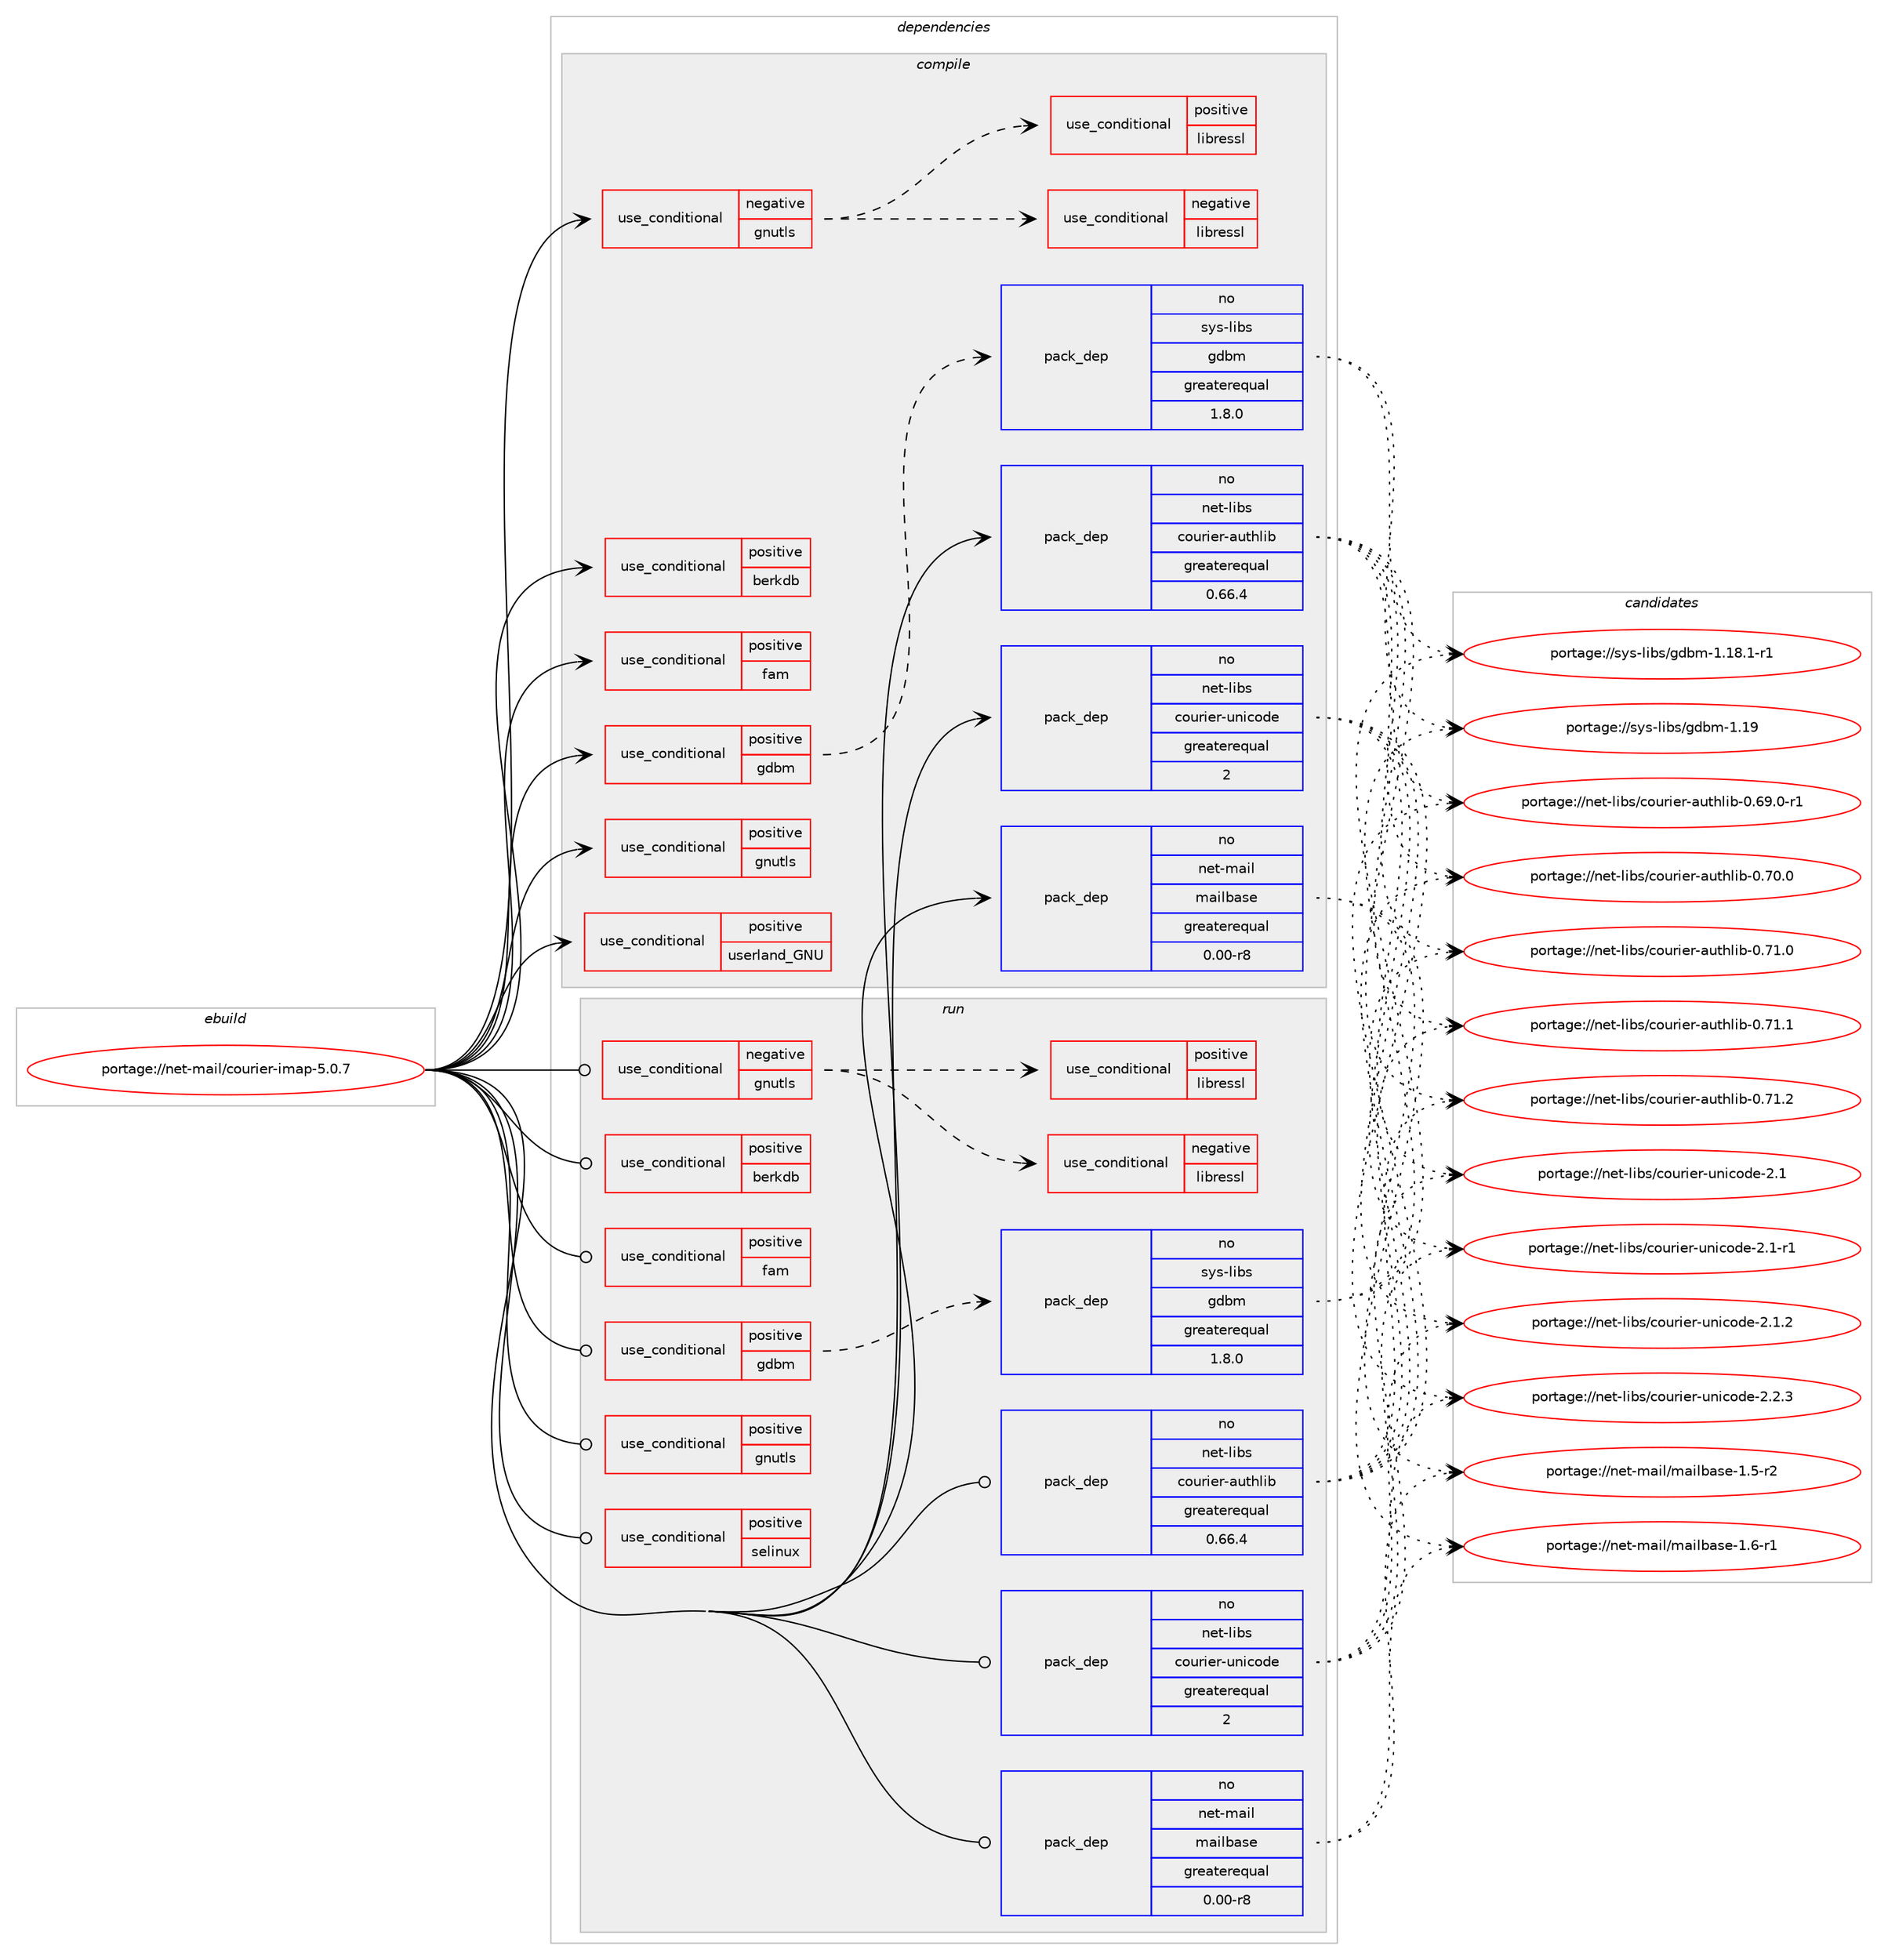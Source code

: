 digraph prolog {

# *************
# Graph options
# *************

newrank=true;
concentrate=true;
compound=true;
graph [rankdir=LR,fontname=Helvetica,fontsize=10,ranksep=1.5];#, ranksep=2.5, nodesep=0.2];
edge  [arrowhead=vee];
node  [fontname=Helvetica,fontsize=10];

# **********
# The ebuild
# **********

subgraph cluster_leftcol {
color=gray;
rank=same;
label=<<i>ebuild</i>>;
id [label="portage://net-mail/courier-imap-5.0.7", color=red, width=4, href="../net-mail/courier-imap-5.0.7.svg"];
}

# ****************
# The dependencies
# ****************

subgraph cluster_midcol {
color=gray;
label=<<i>dependencies</i>>;
subgraph cluster_compile {
fillcolor="#eeeeee";
style=filled;
label=<<i>compile</i>>;
subgraph cond280 {
dependency502 [label=<<TABLE BORDER="0" CELLBORDER="1" CELLSPACING="0" CELLPADDING="4"><TR><TD ROWSPAN="3" CELLPADDING="10">use_conditional</TD></TR><TR><TD>negative</TD></TR><TR><TD>gnutls</TD></TR></TABLE>>, shape=none, color=red];
subgraph cond281 {
dependency503 [label=<<TABLE BORDER="0" CELLBORDER="1" CELLSPACING="0" CELLPADDING="4"><TR><TD ROWSPAN="3" CELLPADDING="10">use_conditional</TD></TR><TR><TD>negative</TD></TR><TR><TD>libressl</TD></TR></TABLE>>, shape=none, color=red];
# *** BEGIN UNKNOWN DEPENDENCY TYPE (TODO) ***
# dependency503 -> package_dependency(portage://net-mail/courier-imap-5.0.7,install,no,dev-libs,openssl,none,[,,],[slot(0),equal],[])
# *** END UNKNOWN DEPENDENCY TYPE (TODO) ***

}
dependency502:e -> dependency503:w [weight=20,style="dashed",arrowhead="vee"];
subgraph cond282 {
dependency504 [label=<<TABLE BORDER="0" CELLBORDER="1" CELLSPACING="0" CELLPADDING="4"><TR><TD ROWSPAN="3" CELLPADDING="10">use_conditional</TD></TR><TR><TD>positive</TD></TR><TR><TD>libressl</TD></TR></TABLE>>, shape=none, color=red];
# *** BEGIN UNKNOWN DEPENDENCY TYPE (TODO) ***
# dependency504 -> package_dependency(portage://net-mail/courier-imap-5.0.7,install,no,dev-libs,libressl,none,[,,],[slot(0),equal],[])
# *** END UNKNOWN DEPENDENCY TYPE (TODO) ***

}
dependency502:e -> dependency504:w [weight=20,style="dashed",arrowhead="vee"];
}
id:e -> dependency502:w [weight=20,style="solid",arrowhead="vee"];
subgraph cond283 {
dependency505 [label=<<TABLE BORDER="0" CELLBORDER="1" CELLSPACING="0" CELLPADDING="4"><TR><TD ROWSPAN="3" CELLPADDING="10">use_conditional</TD></TR><TR><TD>positive</TD></TR><TR><TD>berkdb</TD></TR></TABLE>>, shape=none, color=red];
# *** BEGIN UNKNOWN DEPENDENCY TYPE (TODO) ***
# dependency505 -> package_dependency(portage://net-mail/courier-imap-5.0.7,install,no,sys-libs,db,none,[,,],any_same_slot,[])
# *** END UNKNOWN DEPENDENCY TYPE (TODO) ***

}
id:e -> dependency505:w [weight=20,style="solid",arrowhead="vee"];
subgraph cond284 {
dependency506 [label=<<TABLE BORDER="0" CELLBORDER="1" CELLSPACING="0" CELLPADDING="4"><TR><TD ROWSPAN="3" CELLPADDING="10">use_conditional</TD></TR><TR><TD>positive</TD></TR><TR><TD>fam</TD></TR></TABLE>>, shape=none, color=red];
# *** BEGIN UNKNOWN DEPENDENCY TYPE (TODO) ***
# dependency506 -> package_dependency(portage://net-mail/courier-imap-5.0.7,install,no,virtual,fam,none,[,,],[],[])
# *** END UNKNOWN DEPENDENCY TYPE (TODO) ***

}
id:e -> dependency506:w [weight=20,style="solid",arrowhead="vee"];
subgraph cond285 {
dependency507 [label=<<TABLE BORDER="0" CELLBORDER="1" CELLSPACING="0" CELLPADDING="4"><TR><TD ROWSPAN="3" CELLPADDING="10">use_conditional</TD></TR><TR><TD>positive</TD></TR><TR><TD>gdbm</TD></TR></TABLE>>, shape=none, color=red];
subgraph pack216 {
dependency508 [label=<<TABLE BORDER="0" CELLBORDER="1" CELLSPACING="0" CELLPADDING="4" WIDTH="220"><TR><TD ROWSPAN="6" CELLPADDING="30">pack_dep</TD></TR><TR><TD WIDTH="110">no</TD></TR><TR><TD>sys-libs</TD></TR><TR><TD>gdbm</TD></TR><TR><TD>greaterequal</TD></TR><TR><TD>1.8.0</TD></TR></TABLE>>, shape=none, color=blue];
}
dependency507:e -> dependency508:w [weight=20,style="dashed",arrowhead="vee"];
}
id:e -> dependency507:w [weight=20,style="solid",arrowhead="vee"];
subgraph cond286 {
dependency509 [label=<<TABLE BORDER="0" CELLBORDER="1" CELLSPACING="0" CELLPADDING="4"><TR><TD ROWSPAN="3" CELLPADDING="10">use_conditional</TD></TR><TR><TD>positive</TD></TR><TR><TD>gnutls</TD></TR></TABLE>>, shape=none, color=red];
# *** BEGIN UNKNOWN DEPENDENCY TYPE (TODO) ***
# dependency509 -> package_dependency(portage://net-mail/courier-imap-5.0.7,install,no,net-libs,gnutls,none,[,,],[],[use(enable(tools),none)])
# *** END UNKNOWN DEPENDENCY TYPE (TODO) ***

}
id:e -> dependency509:w [weight=20,style="solid",arrowhead="vee"];
subgraph cond287 {
dependency510 [label=<<TABLE BORDER="0" CELLBORDER="1" CELLSPACING="0" CELLPADDING="4"><TR><TD ROWSPAN="3" CELLPADDING="10">use_conditional</TD></TR><TR><TD>positive</TD></TR><TR><TD>userland_GNU</TD></TR></TABLE>>, shape=none, color=red];
# *** BEGIN UNKNOWN DEPENDENCY TYPE (TODO) ***
# dependency510 -> package_dependency(portage://net-mail/courier-imap-5.0.7,install,no,sys-process,procps,none,[,,],[],[])
# *** END UNKNOWN DEPENDENCY TYPE (TODO) ***

}
id:e -> dependency510:w [weight=20,style="solid",arrowhead="vee"];
# *** BEGIN UNKNOWN DEPENDENCY TYPE (TODO) ***
# id -> package_dependency(portage://net-mail/courier-imap-5.0.7,install,no,dev-lang,perl,none,[,,],[],[])
# *** END UNKNOWN DEPENDENCY TYPE (TODO) ***

# *** BEGIN UNKNOWN DEPENDENCY TYPE (TODO) ***
# id -> package_dependency(portage://net-mail/courier-imap-5.0.7,install,no,net-dns,libidn,none,[,,],any_same_slot,[])
# *** END UNKNOWN DEPENDENCY TYPE (TODO) ***

subgraph pack217 {
dependency511 [label=<<TABLE BORDER="0" CELLBORDER="1" CELLSPACING="0" CELLPADDING="4" WIDTH="220"><TR><TD ROWSPAN="6" CELLPADDING="30">pack_dep</TD></TR><TR><TD WIDTH="110">no</TD></TR><TR><TD>net-libs</TD></TR><TR><TD>courier-authlib</TD></TR><TR><TD>greaterequal</TD></TR><TR><TD>0.66.4</TD></TR></TABLE>>, shape=none, color=blue];
}
id:e -> dependency511:w [weight=20,style="solid",arrowhead="vee"];
subgraph pack218 {
dependency512 [label=<<TABLE BORDER="0" CELLBORDER="1" CELLSPACING="0" CELLPADDING="4" WIDTH="220"><TR><TD ROWSPAN="6" CELLPADDING="30">pack_dep</TD></TR><TR><TD WIDTH="110">no</TD></TR><TR><TD>net-libs</TD></TR><TR><TD>courier-unicode</TD></TR><TR><TD>greaterequal</TD></TR><TR><TD>2</TD></TR></TABLE>>, shape=none, color=blue];
}
id:e -> dependency512:w [weight=20,style="solid",arrowhead="vee"];
subgraph pack219 {
dependency513 [label=<<TABLE BORDER="0" CELLBORDER="1" CELLSPACING="0" CELLPADDING="4" WIDTH="220"><TR><TD ROWSPAN="6" CELLPADDING="30">pack_dep</TD></TR><TR><TD WIDTH="110">no</TD></TR><TR><TD>net-mail</TD></TR><TR><TD>mailbase</TD></TR><TR><TD>greaterequal</TD></TR><TR><TD>0.00-r8</TD></TR></TABLE>>, shape=none, color=blue];
}
id:e -> dependency513:w [weight=20,style="solid",arrowhead="vee"];
# *** BEGIN UNKNOWN DEPENDENCY TYPE (TODO) ***
# id -> package_dependency(portage://net-mail/courier-imap-5.0.7,install,weak,mail-mta,courier,none,[,,],[],[])
# *** END UNKNOWN DEPENDENCY TYPE (TODO) ***

}
subgraph cluster_compileandrun {
fillcolor="#eeeeee";
style=filled;
label=<<i>compile and run</i>>;
}
subgraph cluster_run {
fillcolor="#eeeeee";
style=filled;
label=<<i>run</i>>;
subgraph cond288 {
dependency514 [label=<<TABLE BORDER="0" CELLBORDER="1" CELLSPACING="0" CELLPADDING="4"><TR><TD ROWSPAN="3" CELLPADDING="10">use_conditional</TD></TR><TR><TD>negative</TD></TR><TR><TD>gnutls</TD></TR></TABLE>>, shape=none, color=red];
subgraph cond289 {
dependency515 [label=<<TABLE BORDER="0" CELLBORDER="1" CELLSPACING="0" CELLPADDING="4"><TR><TD ROWSPAN="3" CELLPADDING="10">use_conditional</TD></TR><TR><TD>negative</TD></TR><TR><TD>libressl</TD></TR></TABLE>>, shape=none, color=red];
# *** BEGIN UNKNOWN DEPENDENCY TYPE (TODO) ***
# dependency515 -> package_dependency(portage://net-mail/courier-imap-5.0.7,run,no,dev-libs,openssl,none,[,,],[slot(0),equal],[])
# *** END UNKNOWN DEPENDENCY TYPE (TODO) ***

}
dependency514:e -> dependency515:w [weight=20,style="dashed",arrowhead="vee"];
subgraph cond290 {
dependency516 [label=<<TABLE BORDER="0" CELLBORDER="1" CELLSPACING="0" CELLPADDING="4"><TR><TD ROWSPAN="3" CELLPADDING="10">use_conditional</TD></TR><TR><TD>positive</TD></TR><TR><TD>libressl</TD></TR></TABLE>>, shape=none, color=red];
# *** BEGIN UNKNOWN DEPENDENCY TYPE (TODO) ***
# dependency516 -> package_dependency(portage://net-mail/courier-imap-5.0.7,run,no,dev-libs,libressl,none,[,,],[slot(0),equal],[])
# *** END UNKNOWN DEPENDENCY TYPE (TODO) ***

}
dependency514:e -> dependency516:w [weight=20,style="dashed",arrowhead="vee"];
}
id:e -> dependency514:w [weight=20,style="solid",arrowhead="odot"];
subgraph cond291 {
dependency517 [label=<<TABLE BORDER="0" CELLBORDER="1" CELLSPACING="0" CELLPADDING="4"><TR><TD ROWSPAN="3" CELLPADDING="10">use_conditional</TD></TR><TR><TD>positive</TD></TR><TR><TD>berkdb</TD></TR></TABLE>>, shape=none, color=red];
# *** BEGIN UNKNOWN DEPENDENCY TYPE (TODO) ***
# dependency517 -> package_dependency(portage://net-mail/courier-imap-5.0.7,run,no,sys-libs,db,none,[,,],any_same_slot,[])
# *** END UNKNOWN DEPENDENCY TYPE (TODO) ***

}
id:e -> dependency517:w [weight=20,style="solid",arrowhead="odot"];
subgraph cond292 {
dependency518 [label=<<TABLE BORDER="0" CELLBORDER="1" CELLSPACING="0" CELLPADDING="4"><TR><TD ROWSPAN="3" CELLPADDING="10">use_conditional</TD></TR><TR><TD>positive</TD></TR><TR><TD>fam</TD></TR></TABLE>>, shape=none, color=red];
# *** BEGIN UNKNOWN DEPENDENCY TYPE (TODO) ***
# dependency518 -> package_dependency(portage://net-mail/courier-imap-5.0.7,run,no,virtual,fam,none,[,,],[],[])
# *** END UNKNOWN DEPENDENCY TYPE (TODO) ***

}
id:e -> dependency518:w [weight=20,style="solid",arrowhead="odot"];
subgraph cond293 {
dependency519 [label=<<TABLE BORDER="0" CELLBORDER="1" CELLSPACING="0" CELLPADDING="4"><TR><TD ROWSPAN="3" CELLPADDING="10">use_conditional</TD></TR><TR><TD>positive</TD></TR><TR><TD>gdbm</TD></TR></TABLE>>, shape=none, color=red];
subgraph pack220 {
dependency520 [label=<<TABLE BORDER="0" CELLBORDER="1" CELLSPACING="0" CELLPADDING="4" WIDTH="220"><TR><TD ROWSPAN="6" CELLPADDING="30">pack_dep</TD></TR><TR><TD WIDTH="110">no</TD></TR><TR><TD>sys-libs</TD></TR><TR><TD>gdbm</TD></TR><TR><TD>greaterequal</TD></TR><TR><TD>1.8.0</TD></TR></TABLE>>, shape=none, color=blue];
}
dependency519:e -> dependency520:w [weight=20,style="dashed",arrowhead="vee"];
}
id:e -> dependency519:w [weight=20,style="solid",arrowhead="odot"];
subgraph cond294 {
dependency521 [label=<<TABLE BORDER="0" CELLBORDER="1" CELLSPACING="0" CELLPADDING="4"><TR><TD ROWSPAN="3" CELLPADDING="10">use_conditional</TD></TR><TR><TD>positive</TD></TR><TR><TD>gnutls</TD></TR></TABLE>>, shape=none, color=red];
# *** BEGIN UNKNOWN DEPENDENCY TYPE (TODO) ***
# dependency521 -> package_dependency(portage://net-mail/courier-imap-5.0.7,run,no,net-libs,gnutls,none,[,,],[],[use(enable(tools),none)])
# *** END UNKNOWN DEPENDENCY TYPE (TODO) ***

}
id:e -> dependency521:w [weight=20,style="solid",arrowhead="odot"];
subgraph cond295 {
dependency522 [label=<<TABLE BORDER="0" CELLBORDER="1" CELLSPACING="0" CELLPADDING="4"><TR><TD ROWSPAN="3" CELLPADDING="10">use_conditional</TD></TR><TR><TD>positive</TD></TR><TR><TD>selinux</TD></TR></TABLE>>, shape=none, color=red];
# *** BEGIN UNKNOWN DEPENDENCY TYPE (TODO) ***
# dependency522 -> package_dependency(portage://net-mail/courier-imap-5.0.7,run,no,sec-policy,selinux-courier,none,[,,],[],[])
# *** END UNKNOWN DEPENDENCY TYPE (TODO) ***

}
id:e -> dependency522:w [weight=20,style="solid",arrowhead="odot"];
# *** BEGIN UNKNOWN DEPENDENCY TYPE (TODO) ***
# id -> package_dependency(portage://net-mail/courier-imap-5.0.7,run,no,net-dns,libidn,none,[,,],any_same_slot,[])
# *** END UNKNOWN DEPENDENCY TYPE (TODO) ***

subgraph pack221 {
dependency523 [label=<<TABLE BORDER="0" CELLBORDER="1" CELLSPACING="0" CELLPADDING="4" WIDTH="220"><TR><TD ROWSPAN="6" CELLPADDING="30">pack_dep</TD></TR><TR><TD WIDTH="110">no</TD></TR><TR><TD>net-libs</TD></TR><TR><TD>courier-authlib</TD></TR><TR><TD>greaterequal</TD></TR><TR><TD>0.66.4</TD></TR></TABLE>>, shape=none, color=blue];
}
id:e -> dependency523:w [weight=20,style="solid",arrowhead="odot"];
subgraph pack222 {
dependency524 [label=<<TABLE BORDER="0" CELLBORDER="1" CELLSPACING="0" CELLPADDING="4" WIDTH="220"><TR><TD ROWSPAN="6" CELLPADDING="30">pack_dep</TD></TR><TR><TD WIDTH="110">no</TD></TR><TR><TD>net-libs</TD></TR><TR><TD>courier-unicode</TD></TR><TR><TD>greaterequal</TD></TR><TR><TD>2</TD></TR></TABLE>>, shape=none, color=blue];
}
id:e -> dependency524:w [weight=20,style="solid",arrowhead="odot"];
subgraph pack223 {
dependency525 [label=<<TABLE BORDER="0" CELLBORDER="1" CELLSPACING="0" CELLPADDING="4" WIDTH="220"><TR><TD ROWSPAN="6" CELLPADDING="30">pack_dep</TD></TR><TR><TD WIDTH="110">no</TD></TR><TR><TD>net-mail</TD></TR><TR><TD>mailbase</TD></TR><TR><TD>greaterequal</TD></TR><TR><TD>0.00-r8</TD></TR></TABLE>>, shape=none, color=blue];
}
id:e -> dependency525:w [weight=20,style="solid",arrowhead="odot"];
# *** BEGIN UNKNOWN DEPENDENCY TYPE (TODO) ***
# id -> package_dependency(portage://net-mail/courier-imap-5.0.7,run,weak,mail-mta,courier,none,[,,],[],[])
# *** END UNKNOWN DEPENDENCY TYPE (TODO) ***

# *** BEGIN UNKNOWN DEPENDENCY TYPE (TODO) ***
# id -> package_dependency(portage://net-mail/courier-imap-5.0.7,run,weak,net-mail,bincimap,none,[,,],[],[])
# *** END UNKNOWN DEPENDENCY TYPE (TODO) ***

# *** BEGIN UNKNOWN DEPENDENCY TYPE (TODO) ***
# id -> package_dependency(portage://net-mail/courier-imap-5.0.7,run,weak,net-mail,cyrus-imapd,none,[,,],[],[])
# *** END UNKNOWN DEPENDENCY TYPE (TODO) ***

# *** BEGIN UNKNOWN DEPENDENCY TYPE (TODO) ***
# id -> package_dependency(portage://net-mail/courier-imap-5.0.7,run,weak,net-mail,uw-imap,none,[,,],[],[])
# *** END UNKNOWN DEPENDENCY TYPE (TODO) ***

}
}

# **************
# The candidates
# **************

subgraph cluster_choices {
rank=same;
color=gray;
label=<<i>candidates</i>>;

subgraph choice216 {
color=black;
nodesep=1;
choice11512111545108105981154710310098109454946495646494511449 [label="portage://sys-libs/gdbm-1.18.1-r1", color=red, width=4,href="../sys-libs/gdbm-1.18.1-r1.svg"];
choice115121115451081059811547103100981094549464957 [label="portage://sys-libs/gdbm-1.19", color=red, width=4,href="../sys-libs/gdbm-1.19.svg"];
dependency508:e -> choice11512111545108105981154710310098109454946495646494511449:w [style=dotted,weight="100"];
dependency508:e -> choice115121115451081059811547103100981094549464957:w [style=dotted,weight="100"];
}
subgraph choice217 {
color=black;
nodesep=1;
choice11010111645108105981154799111117114105101114459711711610410810598454846545746484511449 [label="portage://net-libs/courier-authlib-0.69.0-r1", color=red, width=4,href="../net-libs/courier-authlib-0.69.0-r1.svg"];
choice1101011164510810598115479911111711410510111445971171161041081059845484655484648 [label="portage://net-libs/courier-authlib-0.70.0", color=red, width=4,href="../net-libs/courier-authlib-0.70.0.svg"];
choice1101011164510810598115479911111711410510111445971171161041081059845484655494648 [label="portage://net-libs/courier-authlib-0.71.0", color=red, width=4,href="../net-libs/courier-authlib-0.71.0.svg"];
choice1101011164510810598115479911111711410510111445971171161041081059845484655494649 [label="portage://net-libs/courier-authlib-0.71.1", color=red, width=4,href="../net-libs/courier-authlib-0.71.1.svg"];
choice1101011164510810598115479911111711410510111445971171161041081059845484655494650 [label="portage://net-libs/courier-authlib-0.71.2", color=red, width=4,href="../net-libs/courier-authlib-0.71.2.svg"];
dependency511:e -> choice11010111645108105981154799111117114105101114459711711610410810598454846545746484511449:w [style=dotted,weight="100"];
dependency511:e -> choice1101011164510810598115479911111711410510111445971171161041081059845484655484648:w [style=dotted,weight="100"];
dependency511:e -> choice1101011164510810598115479911111711410510111445971171161041081059845484655494648:w [style=dotted,weight="100"];
dependency511:e -> choice1101011164510810598115479911111711410510111445971171161041081059845484655494649:w [style=dotted,weight="100"];
dependency511:e -> choice1101011164510810598115479911111711410510111445971171161041081059845484655494650:w [style=dotted,weight="100"];
}
subgraph choice218 {
color=black;
nodesep=1;
choice11010111645108105981154799111117114105101114451171101059911110010145504649 [label="portage://net-libs/courier-unicode-2.1", color=red, width=4,href="../net-libs/courier-unicode-2.1.svg"];
choice110101116451081059811547991111171141051011144511711010599111100101455046494511449 [label="portage://net-libs/courier-unicode-2.1-r1", color=red, width=4,href="../net-libs/courier-unicode-2.1-r1.svg"];
choice110101116451081059811547991111171141051011144511711010599111100101455046494650 [label="portage://net-libs/courier-unicode-2.1.2", color=red, width=4,href="../net-libs/courier-unicode-2.1.2.svg"];
choice110101116451081059811547991111171141051011144511711010599111100101455046504651 [label="portage://net-libs/courier-unicode-2.2.3", color=red, width=4,href="../net-libs/courier-unicode-2.2.3.svg"];
dependency512:e -> choice11010111645108105981154799111117114105101114451171101059911110010145504649:w [style=dotted,weight="100"];
dependency512:e -> choice110101116451081059811547991111171141051011144511711010599111100101455046494511449:w [style=dotted,weight="100"];
dependency512:e -> choice110101116451081059811547991111171141051011144511711010599111100101455046494650:w [style=dotted,weight="100"];
dependency512:e -> choice110101116451081059811547991111171141051011144511711010599111100101455046504651:w [style=dotted,weight="100"];
}
subgraph choice219 {
color=black;
nodesep=1;
choice110101116451099710510847109971051089897115101454946534511450 [label="portage://net-mail/mailbase-1.5-r2", color=red, width=4,href="../net-mail/mailbase-1.5-r2.svg"];
choice110101116451099710510847109971051089897115101454946544511449 [label="portage://net-mail/mailbase-1.6-r1", color=red, width=4,href="../net-mail/mailbase-1.6-r1.svg"];
dependency513:e -> choice110101116451099710510847109971051089897115101454946534511450:w [style=dotted,weight="100"];
dependency513:e -> choice110101116451099710510847109971051089897115101454946544511449:w [style=dotted,weight="100"];
}
subgraph choice220 {
color=black;
nodesep=1;
choice11512111545108105981154710310098109454946495646494511449 [label="portage://sys-libs/gdbm-1.18.1-r1", color=red, width=4,href="../sys-libs/gdbm-1.18.1-r1.svg"];
choice115121115451081059811547103100981094549464957 [label="portage://sys-libs/gdbm-1.19", color=red, width=4,href="../sys-libs/gdbm-1.19.svg"];
dependency520:e -> choice11512111545108105981154710310098109454946495646494511449:w [style=dotted,weight="100"];
dependency520:e -> choice115121115451081059811547103100981094549464957:w [style=dotted,weight="100"];
}
subgraph choice221 {
color=black;
nodesep=1;
choice11010111645108105981154799111117114105101114459711711610410810598454846545746484511449 [label="portage://net-libs/courier-authlib-0.69.0-r1", color=red, width=4,href="../net-libs/courier-authlib-0.69.0-r1.svg"];
choice1101011164510810598115479911111711410510111445971171161041081059845484655484648 [label="portage://net-libs/courier-authlib-0.70.0", color=red, width=4,href="../net-libs/courier-authlib-0.70.0.svg"];
choice1101011164510810598115479911111711410510111445971171161041081059845484655494648 [label="portage://net-libs/courier-authlib-0.71.0", color=red, width=4,href="../net-libs/courier-authlib-0.71.0.svg"];
choice1101011164510810598115479911111711410510111445971171161041081059845484655494649 [label="portage://net-libs/courier-authlib-0.71.1", color=red, width=4,href="../net-libs/courier-authlib-0.71.1.svg"];
choice1101011164510810598115479911111711410510111445971171161041081059845484655494650 [label="portage://net-libs/courier-authlib-0.71.2", color=red, width=4,href="../net-libs/courier-authlib-0.71.2.svg"];
dependency523:e -> choice11010111645108105981154799111117114105101114459711711610410810598454846545746484511449:w [style=dotted,weight="100"];
dependency523:e -> choice1101011164510810598115479911111711410510111445971171161041081059845484655484648:w [style=dotted,weight="100"];
dependency523:e -> choice1101011164510810598115479911111711410510111445971171161041081059845484655494648:w [style=dotted,weight="100"];
dependency523:e -> choice1101011164510810598115479911111711410510111445971171161041081059845484655494649:w [style=dotted,weight="100"];
dependency523:e -> choice1101011164510810598115479911111711410510111445971171161041081059845484655494650:w [style=dotted,weight="100"];
}
subgraph choice222 {
color=black;
nodesep=1;
choice11010111645108105981154799111117114105101114451171101059911110010145504649 [label="portage://net-libs/courier-unicode-2.1", color=red, width=4,href="../net-libs/courier-unicode-2.1.svg"];
choice110101116451081059811547991111171141051011144511711010599111100101455046494511449 [label="portage://net-libs/courier-unicode-2.1-r1", color=red, width=4,href="../net-libs/courier-unicode-2.1-r1.svg"];
choice110101116451081059811547991111171141051011144511711010599111100101455046494650 [label="portage://net-libs/courier-unicode-2.1.2", color=red, width=4,href="../net-libs/courier-unicode-2.1.2.svg"];
choice110101116451081059811547991111171141051011144511711010599111100101455046504651 [label="portage://net-libs/courier-unicode-2.2.3", color=red, width=4,href="../net-libs/courier-unicode-2.2.3.svg"];
dependency524:e -> choice11010111645108105981154799111117114105101114451171101059911110010145504649:w [style=dotted,weight="100"];
dependency524:e -> choice110101116451081059811547991111171141051011144511711010599111100101455046494511449:w [style=dotted,weight="100"];
dependency524:e -> choice110101116451081059811547991111171141051011144511711010599111100101455046494650:w [style=dotted,weight="100"];
dependency524:e -> choice110101116451081059811547991111171141051011144511711010599111100101455046504651:w [style=dotted,weight="100"];
}
subgraph choice223 {
color=black;
nodesep=1;
choice110101116451099710510847109971051089897115101454946534511450 [label="portage://net-mail/mailbase-1.5-r2", color=red, width=4,href="../net-mail/mailbase-1.5-r2.svg"];
choice110101116451099710510847109971051089897115101454946544511449 [label="portage://net-mail/mailbase-1.6-r1", color=red, width=4,href="../net-mail/mailbase-1.6-r1.svg"];
dependency525:e -> choice110101116451099710510847109971051089897115101454946534511450:w [style=dotted,weight="100"];
dependency525:e -> choice110101116451099710510847109971051089897115101454946544511449:w [style=dotted,weight="100"];
}
}

}
